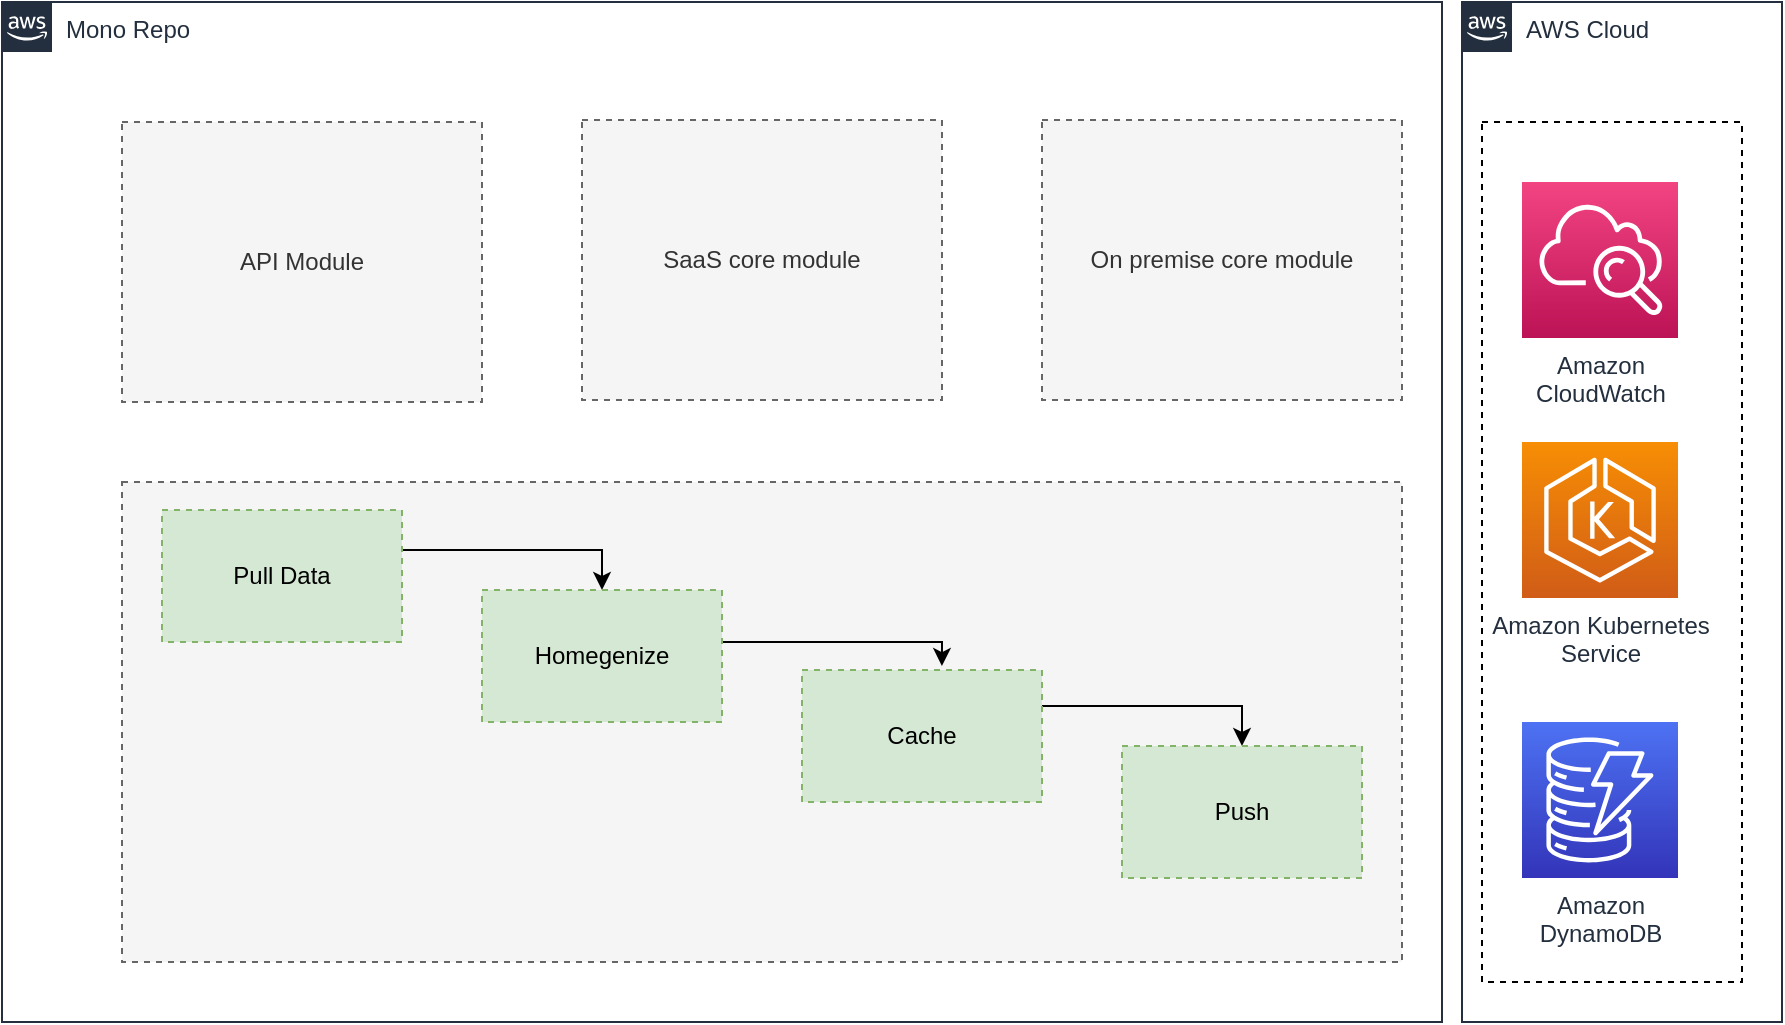 <mxfile version="14.9.9" type="github">
  <diagram id="Ht1M8jgEwFfnCIfOTk4-" name="Page-1">
    <mxGraphModel dx="1422" dy="794" grid="1" gridSize="10" guides="1" tooltips="1" connect="1" arrows="1" fold="1" page="1" pageScale="1" pageWidth="1169" pageHeight="827" math="0" shadow="0">
      <root>
        <mxCell id="0" />
        <mxCell id="1" parent="0" />
        <mxCell id="UEzPUAAOIrF-is8g5C7q-74" value="Mono Repo" style="points=[[0,0],[0.25,0],[0.5,0],[0.75,0],[1,0],[1,0.25],[1,0.5],[1,0.75],[1,1],[0.75,1],[0.5,1],[0.25,1],[0,1],[0,0.75],[0,0.5],[0,0.25]];outlineConnect=0;gradientColor=none;html=1;whiteSpace=wrap;fontSize=12;fontStyle=0;shape=mxgraph.aws4.group;grIcon=mxgraph.aws4.group_aws_cloud_alt;strokeColor=#232F3E;fillColor=none;verticalAlign=top;align=left;spacingLeft=30;fontColor=#232F3E;dashed=0;labelBackgroundColor=#ffffff;" parent="1" vertex="1">
          <mxGeometry x="120" y="80" width="720" height="510" as="geometry" />
        </mxCell>
        <mxCell id="UEzPUAAOIrF-is8g5C7q-108" value="" style="rounded=0;whiteSpace=wrap;html=1;labelBackgroundColor=none;fillColor=none;dashed=1;" parent="1" vertex="1">
          <mxGeometry x="860" y="140" width="130" height="430" as="geometry" />
        </mxCell>
        <mxCell id="UEzPUAAOIrF-is8g5C7q-107" value="API Module" style="rounded=0;whiteSpace=wrap;html=1;labelBackgroundColor=none;fillColor=#f5f5f5;dashed=1;strokeColor=#666666;fontColor=#333333;" parent="1" vertex="1">
          <mxGeometry x="180" y="140" width="180" height="140" as="geometry" />
        </mxCell>
        <mxCell id="UEzPUAAOIrF-is8g5C7q-75" value="AWS Cloud" style="points=[[0,0],[0.25,0],[0.5,0],[0.75,0],[1,0],[1,0.25],[1,0.5],[1,0.75],[1,1],[0.75,1],[0.5,1],[0.25,1],[0,1],[0,0.75],[0,0.5],[0,0.25]];outlineConnect=0;gradientColor=none;html=1;whiteSpace=wrap;fontSize=12;fontStyle=0;shape=mxgraph.aws4.group;grIcon=mxgraph.aws4.group_aws_cloud_alt;strokeColor=#232F3E;fillColor=none;verticalAlign=top;align=left;spacingLeft=30;fontColor=#232F3E;dashed=0;labelBackgroundColor=#ffffff;" parent="1" vertex="1">
          <mxGeometry x="850" y="80" width="160" height="510" as="geometry" />
        </mxCell>
        <mxCell id="UEzPUAAOIrF-is8g5C7q-83" value="Amazon&lt;br&gt;CloudWatch&lt;br&gt;" style="outlineConnect=0;fontColor=#232F3E;gradientColor=#F34482;gradientDirection=north;fillColor=#BC1356;strokeColor=#ffffff;dashed=0;verticalLabelPosition=bottom;verticalAlign=top;align=center;html=1;fontSize=12;fontStyle=0;aspect=fixed;shape=mxgraph.aws4.resourceIcon;resIcon=mxgraph.aws4.cloudwatch;labelBackgroundColor=#ffffff;" parent="1" vertex="1">
          <mxGeometry x="880" y="170" width="78" height="78" as="geometry" />
        </mxCell>
        <mxCell id="UEzPUAAOIrF-is8g5C7q-87" value="Amazon&lt;br&gt;DynamoDB" style="outlineConnect=0;fontColor=#232F3E;gradientColor=#4D72F3;gradientDirection=north;fillColor=#3334B9;strokeColor=#ffffff;dashed=0;verticalLabelPosition=bottom;verticalAlign=top;align=center;html=1;fontSize=12;fontStyle=0;aspect=fixed;shape=mxgraph.aws4.resourceIcon;resIcon=mxgraph.aws4.dynamodb;labelBackgroundColor=#ffffff;" parent="1" vertex="1">
          <mxGeometry x="880" y="440" width="78" height="78" as="geometry" />
        </mxCell>
        <mxCell id="OOUwh8us-lLqzKWy6hVl-2" value="Amazon Kubernetes&lt;br&gt;Service" style="points=[[0,0,0],[0.25,0,0],[0.5,0,0],[0.75,0,0],[1,0,0],[0,1,0],[0.25,1,0],[0.5,1,0],[0.75,1,0],[1,1,0],[0,0.25,0],[0,0.5,0],[0,0.75,0],[1,0.25,0],[1,0.5,0],[1,0.75,0]];outlineConnect=0;fontColor=#232F3E;gradientColor=#F78E04;gradientDirection=north;fillColor=#D05C17;strokeColor=#ffffff;dashed=0;verticalLabelPosition=bottom;verticalAlign=top;align=center;html=1;fontSize=12;fontStyle=0;aspect=fixed;shape=mxgraph.aws4.resourceIcon;resIcon=mxgraph.aws4.eks;" vertex="1" parent="1">
          <mxGeometry x="880" y="300" width="78" height="78" as="geometry" />
        </mxCell>
        <mxCell id="OOUwh8us-lLqzKWy6hVl-3" value="SaaS core module" style="rounded=0;whiteSpace=wrap;html=1;labelBackgroundColor=none;fillColor=#f5f5f5;dashed=1;strokeColor=#666666;fontColor=#333333;" vertex="1" parent="1">
          <mxGeometry x="410" y="139" width="180" height="140" as="geometry" />
        </mxCell>
        <mxCell id="OOUwh8us-lLqzKWy6hVl-4" value="On premise core module" style="rounded=0;whiteSpace=wrap;html=1;labelBackgroundColor=none;fillColor=#f5f5f5;dashed=1;strokeColor=#666666;fontColor=#333333;" vertex="1" parent="1">
          <mxGeometry x="640" y="139" width="180" height="140" as="geometry" />
        </mxCell>
        <mxCell id="OOUwh8us-lLqzKWy6hVl-5" value="" style="rounded=0;whiteSpace=wrap;html=1;labelBackgroundColor=none;fillColor=#f5f5f5;dashed=1;strokeColor=#666666;fontColor=#333333;" vertex="1" parent="1">
          <mxGeometry x="180" y="320" width="640" height="240" as="geometry" />
        </mxCell>
        <mxCell id="OOUwh8us-lLqzKWy6hVl-12" style="edgeStyle=orthogonalEdgeStyle;rounded=0;orthogonalLoop=1;jettySize=auto;html=1;entryX=0.5;entryY=0;entryDx=0;entryDy=0;" edge="1" parent="1" source="OOUwh8us-lLqzKWy6hVl-6" target="OOUwh8us-lLqzKWy6hVl-9">
          <mxGeometry relative="1" as="geometry">
            <Array as="points">
              <mxPoint x="420" y="354" />
            </Array>
          </mxGeometry>
        </mxCell>
        <mxCell id="OOUwh8us-lLqzKWy6hVl-6" value="Pull Data" style="rounded=0;whiteSpace=wrap;html=1;labelBackgroundColor=none;fillColor=#d5e8d4;dashed=1;strokeColor=#82b366;" vertex="1" parent="1">
          <mxGeometry x="200" y="334" width="120" height="66" as="geometry" />
        </mxCell>
        <mxCell id="OOUwh8us-lLqzKWy6hVl-13" style="edgeStyle=orthogonalEdgeStyle;rounded=0;orthogonalLoop=1;jettySize=auto;html=1;entryX=0.583;entryY=-0.03;entryDx=0;entryDy=0;entryPerimeter=0;" edge="1" parent="1" source="OOUwh8us-lLqzKWy6hVl-9" target="OOUwh8us-lLqzKWy6hVl-10">
          <mxGeometry relative="1" as="geometry">
            <Array as="points">
              <mxPoint x="590" y="400" />
            </Array>
          </mxGeometry>
        </mxCell>
        <mxCell id="OOUwh8us-lLqzKWy6hVl-9" value="Homegenize" style="rounded=0;whiteSpace=wrap;html=1;labelBackgroundColor=none;fillColor=#d5e8d4;dashed=1;strokeColor=#82b366;" vertex="1" parent="1">
          <mxGeometry x="360" y="374" width="120" height="66" as="geometry" />
        </mxCell>
        <mxCell id="OOUwh8us-lLqzKWy6hVl-14" style="edgeStyle=orthogonalEdgeStyle;rounded=0;orthogonalLoop=1;jettySize=auto;html=1;entryX=0.5;entryY=0;entryDx=0;entryDy=0;" edge="1" parent="1" source="OOUwh8us-lLqzKWy6hVl-10" target="OOUwh8us-lLqzKWy6hVl-11">
          <mxGeometry relative="1" as="geometry">
            <Array as="points">
              <mxPoint x="740" y="432" />
            </Array>
          </mxGeometry>
        </mxCell>
        <mxCell id="OOUwh8us-lLqzKWy6hVl-10" value="Cache" style="rounded=0;whiteSpace=wrap;html=1;labelBackgroundColor=none;fillColor=#d5e8d4;dashed=1;strokeColor=#82b366;" vertex="1" parent="1">
          <mxGeometry x="520" y="414" width="120" height="66" as="geometry" />
        </mxCell>
        <mxCell id="OOUwh8us-lLqzKWy6hVl-11" value="Push" style="rounded=0;whiteSpace=wrap;html=1;labelBackgroundColor=none;fillColor=#d5e8d4;dashed=1;strokeColor=#82b366;" vertex="1" parent="1">
          <mxGeometry x="680" y="452" width="120" height="66" as="geometry" />
        </mxCell>
      </root>
    </mxGraphModel>
  </diagram>
</mxfile>
